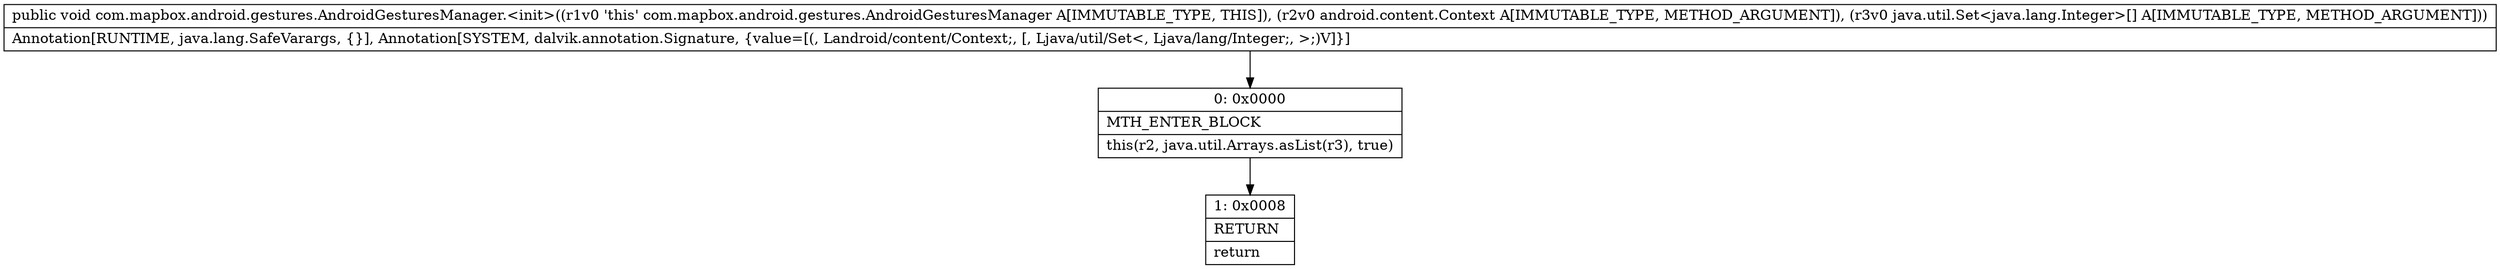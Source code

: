 digraph "CFG forcom.mapbox.android.gestures.AndroidGesturesManager.\<init\>(Landroid\/content\/Context;[Ljava\/util\/Set;)V" {
Node_0 [shape=record,label="{0\:\ 0x0000|MTH_ENTER_BLOCK\l|this(r2, java.util.Arrays.asList(r3), true)\l}"];
Node_1 [shape=record,label="{1\:\ 0x0008|RETURN\l|return\l}"];
MethodNode[shape=record,label="{public void com.mapbox.android.gestures.AndroidGesturesManager.\<init\>((r1v0 'this' com.mapbox.android.gestures.AndroidGesturesManager A[IMMUTABLE_TYPE, THIS]), (r2v0 android.content.Context A[IMMUTABLE_TYPE, METHOD_ARGUMENT]), (r3v0 java.util.Set\<java.lang.Integer\>[] A[IMMUTABLE_TYPE, METHOD_ARGUMENT]))  | Annotation[RUNTIME, java.lang.SafeVarargs, \{\}], Annotation[SYSTEM, dalvik.annotation.Signature, \{value=[(, Landroid\/content\/Context;, [, Ljava\/util\/Set\<, Ljava\/lang\/Integer;, \>;)V]\}]\l}"];
MethodNode -> Node_0;
Node_0 -> Node_1;
}

